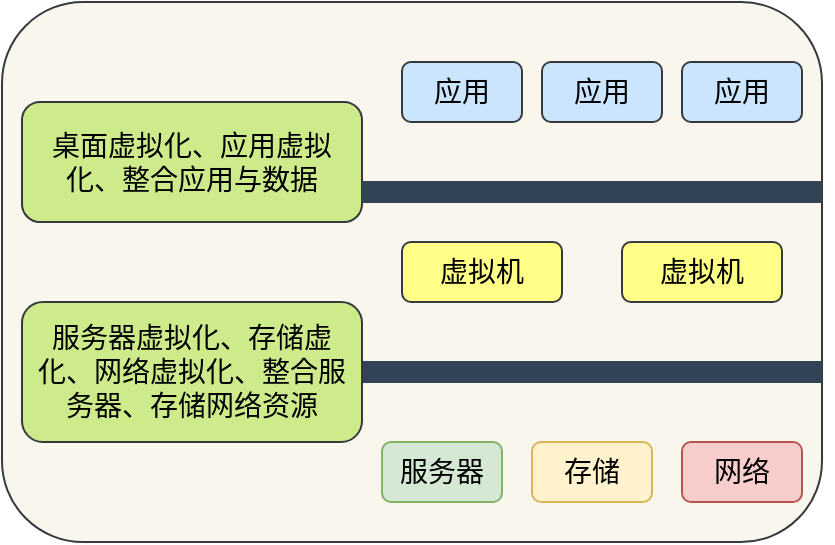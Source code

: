 <mxfile version="20.0.1" type="github">
  <diagram id="S-OeYAa5ZMG-lntASA9x" name="Page-1">
    <mxGraphModel dx="508" dy="569" grid="0" gridSize="10" guides="1" tooltips="1" connect="1" arrows="1" fold="1" page="1" pageScale="1" pageWidth="827" pageHeight="1169" math="0" shadow="0">
      <root>
        <mxCell id="0" />
        <mxCell id="1" parent="0" />
        <mxCell id="_nswuthQzJ0r4Ldz1rZZ-2" value="" style="rounded=1;whiteSpace=wrap;html=1;fillColor=#f9f7ed;strokeColor=#36393d;" vertex="1" parent="1">
          <mxGeometry x="130" y="160" width="410" height="270" as="geometry" />
        </mxCell>
        <mxCell id="_nswuthQzJ0r4Ldz1rZZ-3" value="&lt;div&gt;&lt;font style=&quot;font-size: 14px;&quot;&gt;桌面虚拟化、应用虚拟&lt;/font&gt;&lt;/div&gt;&lt;div&gt;&lt;font style=&quot;font-size: 14px;&quot;&gt;化、整合应用与数据&lt;/font&gt;&lt;/div&gt;" style="rounded=1;whiteSpace=wrap;html=1;fillColor=#cdeb8b;strokeColor=#36393d;" vertex="1" parent="1">
          <mxGeometry x="140" y="210" width="170" height="60" as="geometry" />
        </mxCell>
        <mxCell id="_nswuthQzJ0r4Ldz1rZZ-4" value="&lt;font style=&quot;font-size: 14px;&quot;&gt;应用&lt;/font&gt;" style="rounded=1;whiteSpace=wrap;html=1;fillColor=#cce5ff;strokeColor=#36393d;" vertex="1" parent="1">
          <mxGeometry x="330" y="190" width="60" height="30" as="geometry" />
        </mxCell>
        <mxCell id="_nswuthQzJ0r4Ldz1rZZ-6" value="" style="line;strokeWidth=11;html=1;fillColor=#647687;strokeColor=#314354;fontColor=#ffffff;" vertex="1" parent="1">
          <mxGeometry x="310" y="250" width="230" height="10" as="geometry" />
        </mxCell>
        <mxCell id="_nswuthQzJ0r4Ldz1rZZ-11" value="&lt;font style=&quot;font-size: 14px;&quot;&gt;应用&lt;/font&gt;" style="rounded=1;whiteSpace=wrap;html=1;fillColor=#cce5ff;strokeColor=#36393d;" vertex="1" parent="1">
          <mxGeometry x="400" y="190" width="60" height="30" as="geometry" />
        </mxCell>
        <mxCell id="_nswuthQzJ0r4Ldz1rZZ-12" value="&lt;font style=&quot;font-size: 14px;&quot;&gt;应用&lt;/font&gt;" style="rounded=1;whiteSpace=wrap;html=1;fillColor=#cce5ff;strokeColor=#36393d;" vertex="1" parent="1">
          <mxGeometry x="470" y="190" width="60" height="30" as="geometry" />
        </mxCell>
        <mxCell id="_nswuthQzJ0r4Ldz1rZZ-15" value="" style="line;strokeWidth=11;html=1;fillColor=#647687;strokeColor=#314354;fontColor=#ffffff;" vertex="1" parent="1">
          <mxGeometry x="310" y="340" width="230" height="10" as="geometry" />
        </mxCell>
        <mxCell id="_nswuthQzJ0r4Ldz1rZZ-16" value="&lt;div&gt;&lt;span style=&quot;font-size: 14px;&quot;&gt;服务器虚拟化、存储虚&lt;/span&gt;&lt;/div&gt;&lt;div&gt;&lt;span style=&quot;font-size: 14px;&quot;&gt;化、网络虚拟化、整合服&lt;/span&gt;&lt;/div&gt;&lt;div&gt;&lt;span style=&quot;font-size: 14px;&quot;&gt;务器、存储网络资源&lt;/span&gt;&lt;/div&gt;" style="rounded=1;whiteSpace=wrap;html=1;fillColor=#cdeb8b;strokeColor=#36393d;" vertex="1" parent="1">
          <mxGeometry x="140" y="310" width="170" height="70" as="geometry" />
        </mxCell>
        <mxCell id="_nswuthQzJ0r4Ldz1rZZ-17" value="&lt;span style=&quot;font-size: 14px;&quot;&gt;虚拟机&lt;/span&gt;" style="rounded=1;whiteSpace=wrap;html=1;fillColor=#ffff88;strokeColor=#36393d;" vertex="1" parent="1">
          <mxGeometry x="330" y="280" width="80" height="30" as="geometry" />
        </mxCell>
        <mxCell id="_nswuthQzJ0r4Ldz1rZZ-18" value="&lt;span style=&quot;font-size: 14px;&quot;&gt;虚拟机&lt;/span&gt;" style="rounded=1;whiteSpace=wrap;html=1;fillColor=#ffff88;strokeColor=#36393d;" vertex="1" parent="1">
          <mxGeometry x="440" y="280" width="80" height="30" as="geometry" />
        </mxCell>
        <mxCell id="_nswuthQzJ0r4Ldz1rZZ-19" value="&lt;span style=&quot;font-size: 14px;&quot;&gt;服务器&lt;/span&gt;" style="rounded=1;whiteSpace=wrap;html=1;fillColor=#d5e8d4;strokeColor=#82b366;" vertex="1" parent="1">
          <mxGeometry x="320" y="380" width="60" height="30" as="geometry" />
        </mxCell>
        <mxCell id="_nswuthQzJ0r4Ldz1rZZ-20" value="&lt;span style=&quot;font-size: 14px;&quot;&gt;存储&lt;/span&gt;" style="rounded=1;whiteSpace=wrap;html=1;fillColor=#fff2cc;strokeColor=#d6b656;" vertex="1" parent="1">
          <mxGeometry x="395" y="380" width="60" height="30" as="geometry" />
        </mxCell>
        <mxCell id="_nswuthQzJ0r4Ldz1rZZ-21" value="&lt;span style=&quot;font-size: 14px;&quot;&gt;网络&lt;/span&gt;" style="rounded=1;whiteSpace=wrap;html=1;fillColor=#f8cecc;strokeColor=#b85450;" vertex="1" parent="1">
          <mxGeometry x="470" y="380" width="60" height="30" as="geometry" />
        </mxCell>
      </root>
    </mxGraphModel>
  </diagram>
</mxfile>
